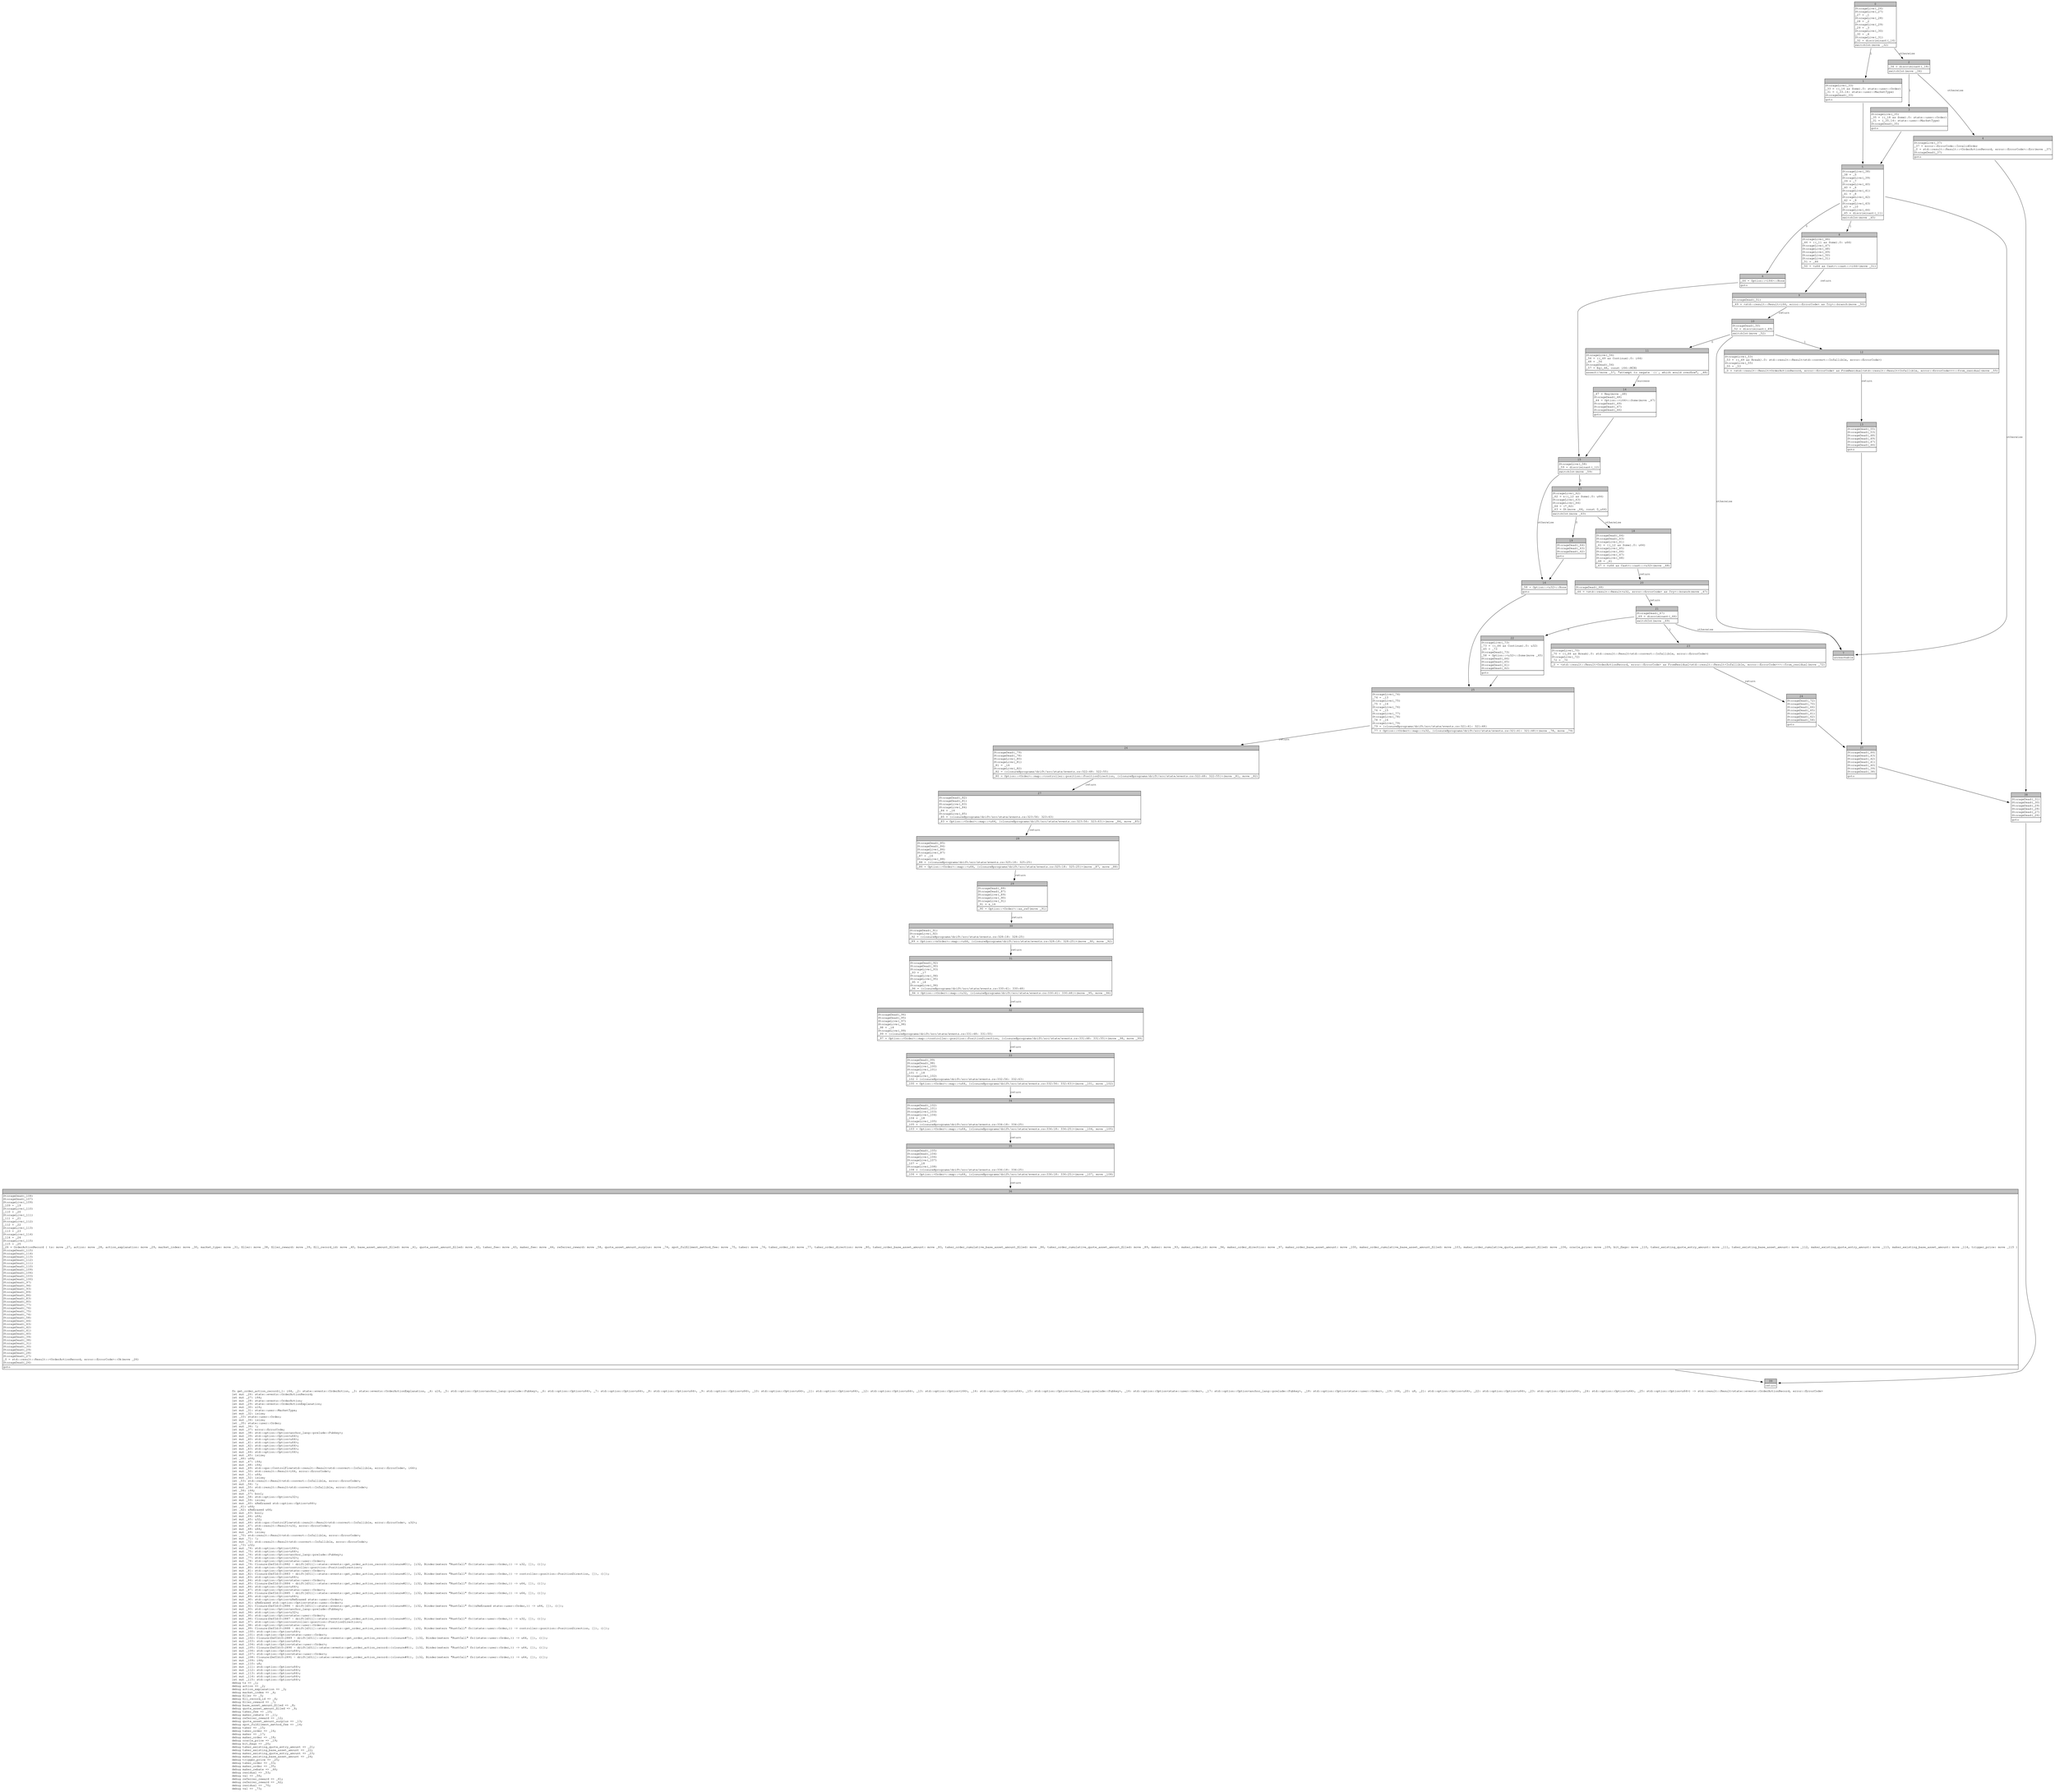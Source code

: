 digraph Mir_0_2881 {
    graph [fontname="Courier, monospace"];
    node [fontname="Courier, monospace"];
    edge [fontname="Courier, monospace"];
    label=<fn get_order_action_record(_1: i64, _2: state::events::OrderAction, _3: state::events::OrderActionExplanation, _4: u16, _5: std::option::Option&lt;anchor_lang::prelude::Pubkey&gt;, _6: std::option::Option&lt;u64&gt;, _7: std::option::Option&lt;u64&gt;, _8: std::option::Option&lt;u64&gt;, _9: std::option::Option&lt;u64&gt;, _10: std::option::Option&lt;u64&gt;, _11: std::option::Option&lt;u64&gt;, _12: std::option::Option&lt;u64&gt;, _13: std::option::Option&lt;i64&gt;, _14: std::option::Option&lt;u64&gt;, _15: std::option::Option&lt;anchor_lang::prelude::Pubkey&gt;, _16: std::option::Option&lt;state::user::Order&gt;, _17: std::option::Option&lt;anchor_lang::prelude::Pubkey&gt;, _18: std::option::Option&lt;state::user::Order&gt;, _19: i64, _20: u8, _21: std::option::Option&lt;u64&gt;, _22: std::option::Option&lt;u64&gt;, _23: std::option::Option&lt;u64&gt;, _24: std::option::Option&lt;u64&gt;, _25: std::option::Option&lt;u64&gt;) -&gt; std::result::Result&lt;state::events::OrderActionRecord, error::ErrorCode&gt;<br align="left"/>let mut _26: state::events::OrderActionRecord;<br align="left"/>let mut _27: i64;<br align="left"/>let mut _28: state::events::OrderAction;<br align="left"/>let mut _29: state::events::OrderActionExplanation;<br align="left"/>let mut _30: u16;<br align="left"/>let mut _31: state::user::MarketType;<br align="left"/>let mut _32: isize;<br align="left"/>let _33: state::user::Order;<br align="left"/>let mut _34: isize;<br align="left"/>let _35: state::user::Order;<br align="left"/>let mut _36: !;<br align="left"/>let mut _37: error::ErrorCode;<br align="left"/>let mut _38: std::option::Option&lt;anchor_lang::prelude::Pubkey&gt;;<br align="left"/>let mut _39: std::option::Option&lt;u64&gt;;<br align="left"/>let mut _40: std::option::Option&lt;u64&gt;;<br align="left"/>let mut _41: std::option::Option&lt;u64&gt;;<br align="left"/>let mut _42: std::option::Option&lt;u64&gt;;<br align="left"/>let mut _43: std::option::Option&lt;u64&gt;;<br align="left"/>let mut _44: std::option::Option&lt;i64&gt;;<br align="left"/>let mut _45: isize;<br align="left"/>let _46: u64;<br align="left"/>let mut _47: i64;<br align="left"/>let mut _48: i64;<br align="left"/>let mut _49: std::ops::ControlFlow&lt;std::result::Result&lt;std::convert::Infallible, error::ErrorCode&gt;, i64&gt;;<br align="left"/>let mut _50: std::result::Result&lt;i64, error::ErrorCode&gt;;<br align="left"/>let mut _51: u64;<br align="left"/>let mut _52: isize;<br align="left"/>let _53: std::result::Result&lt;std::convert::Infallible, error::ErrorCode&gt;;<br align="left"/>let mut _54: !;<br align="left"/>let mut _55: std::result::Result&lt;std::convert::Infallible, error::ErrorCode&gt;;<br align="left"/>let _56: i64;<br align="left"/>let mut _57: bool;<br align="left"/>let mut _58: std::option::Option&lt;u32&gt;;<br align="left"/>let mut _59: isize;<br align="left"/>let mut _60: &amp;ReErased std::option::Option&lt;u64&gt;;<br align="left"/>let _61: u64;<br align="left"/>let _62: &amp;ReErased u64;<br align="left"/>let mut _63: bool;<br align="left"/>let mut _64: u64;<br align="left"/>let mut _65: u32;<br align="left"/>let mut _66: std::ops::ControlFlow&lt;std::result::Result&lt;std::convert::Infallible, error::ErrorCode&gt;, u32&gt;;<br align="left"/>let mut _67: std::result::Result&lt;u32, error::ErrorCode&gt;;<br align="left"/>let mut _68: u64;<br align="left"/>let mut _69: isize;<br align="left"/>let _70: std::result::Result&lt;std::convert::Infallible, error::ErrorCode&gt;;<br align="left"/>let mut _71: !;<br align="left"/>let mut _72: std::result::Result&lt;std::convert::Infallible, error::ErrorCode&gt;;<br align="left"/>let _73: u32;<br align="left"/>let mut _74: std::option::Option&lt;i64&gt;;<br align="left"/>let mut _75: std::option::Option&lt;u64&gt;;<br align="left"/>let mut _76: std::option::Option&lt;anchor_lang::prelude::Pubkey&gt;;<br align="left"/>let mut _77: std::option::Option&lt;u32&gt;;<br align="left"/>let mut _78: std::option::Option&lt;state::user::Order&gt;;<br align="left"/>let mut _79: Closure(DefId(0:2882 ~ drift[d311]::state::events::get_order_action_record::{closure#0}), [i32, Binder(extern &quot;RustCall&quot; fn((state::user::Order,)) -&gt; u32, []), ()]);<br align="left"/>let mut _80: std::option::Option&lt;controller::position::PositionDirection&gt;;<br align="left"/>let mut _81: std::option::Option&lt;state::user::Order&gt;;<br align="left"/>let mut _82: Closure(DefId(0:2883 ~ drift[d311]::state::events::get_order_action_record::{closure#1}), [i32, Binder(extern &quot;RustCall&quot; fn((state::user::Order,)) -&gt; controller::position::PositionDirection, []), ()]);<br align="left"/>let mut _83: std::option::Option&lt;u64&gt;;<br align="left"/>let mut _84: std::option::Option&lt;state::user::Order&gt;;<br align="left"/>let mut _85: Closure(DefId(0:2884 ~ drift[d311]::state::events::get_order_action_record::{closure#2}), [i32, Binder(extern &quot;RustCall&quot; fn((state::user::Order,)) -&gt; u64, []), ()]);<br align="left"/>let mut _86: std::option::Option&lt;u64&gt;;<br align="left"/>let mut _87: std::option::Option&lt;state::user::Order&gt;;<br align="left"/>let mut _88: Closure(DefId(0:2885 ~ drift[d311]::state::events::get_order_action_record::{closure#3}), [i32, Binder(extern &quot;RustCall&quot; fn((state::user::Order,)) -&gt; u64, []), ()]);<br align="left"/>let mut _89: std::option::Option&lt;u64&gt;;<br align="left"/>let mut _90: std::option::Option&lt;&amp;ReErased state::user::Order&gt;;<br align="left"/>let mut _91: &amp;ReErased std::option::Option&lt;state::user::Order&gt;;<br align="left"/>let mut _92: Closure(DefId(0:2886 ~ drift[d311]::state::events::get_order_action_record::{closure#4}), [i32, Binder(extern &quot;RustCall&quot; fn((&amp;ReErased state::user::Order,)) -&gt; u64, []), ()]);<br align="left"/>let mut _93: std::option::Option&lt;anchor_lang::prelude::Pubkey&gt;;<br align="left"/>let mut _94: std::option::Option&lt;u32&gt;;<br align="left"/>let mut _95: std::option::Option&lt;state::user::Order&gt;;<br align="left"/>let mut _96: Closure(DefId(0:2887 ~ drift[d311]::state::events::get_order_action_record::{closure#5}), [i32, Binder(extern &quot;RustCall&quot; fn((state::user::Order,)) -&gt; u32, []), ()]);<br align="left"/>let mut _97: std::option::Option&lt;controller::position::PositionDirection&gt;;<br align="left"/>let mut _98: std::option::Option&lt;state::user::Order&gt;;<br align="left"/>let mut _99: Closure(DefId(0:2888 ~ drift[d311]::state::events::get_order_action_record::{closure#6}), [i32, Binder(extern &quot;RustCall&quot; fn((state::user::Order,)) -&gt; controller::position::PositionDirection, []), ()]);<br align="left"/>let mut _100: std::option::Option&lt;u64&gt;;<br align="left"/>let mut _101: std::option::Option&lt;state::user::Order&gt;;<br align="left"/>let mut _102: Closure(DefId(0:2889 ~ drift[d311]::state::events::get_order_action_record::{closure#7}), [i32, Binder(extern &quot;RustCall&quot; fn((state::user::Order,)) -&gt; u64, []), ()]);<br align="left"/>let mut _103: std::option::Option&lt;u64&gt;;<br align="left"/>let mut _104: std::option::Option&lt;state::user::Order&gt;;<br align="left"/>let mut _105: Closure(DefId(0:2890 ~ drift[d311]::state::events::get_order_action_record::{closure#8}), [i32, Binder(extern &quot;RustCall&quot; fn((state::user::Order,)) -&gt; u64, []), ()]);<br align="left"/>let mut _106: std::option::Option&lt;u64&gt;;<br align="left"/>let mut _107: std::option::Option&lt;state::user::Order&gt;;<br align="left"/>let mut _108: Closure(DefId(0:2891 ~ drift[d311]::state::events::get_order_action_record::{closure#9}), [i32, Binder(extern &quot;RustCall&quot; fn((state::user::Order,)) -&gt; u64, []), ()]);<br align="left"/>let mut _109: i64;<br align="left"/>let mut _110: u8;<br align="left"/>let mut _111: std::option::Option&lt;u64&gt;;<br align="left"/>let mut _112: std::option::Option&lt;u64&gt;;<br align="left"/>let mut _113: std::option::Option&lt;u64&gt;;<br align="left"/>let mut _114: std::option::Option&lt;u64&gt;;<br align="left"/>let mut _115: std::option::Option&lt;u64&gt;;<br align="left"/>debug ts =&gt; _1;<br align="left"/>debug action =&gt; _2;<br align="left"/>debug action_explanation =&gt; _3;<br align="left"/>debug market_index =&gt; _4;<br align="left"/>debug filler =&gt; _5;<br align="left"/>debug fill_record_id =&gt; _6;<br align="left"/>debug filler_reward =&gt; _7;<br align="left"/>debug base_asset_amount_filled =&gt; _8;<br align="left"/>debug quote_asset_amount_filled =&gt; _9;<br align="left"/>debug taker_fee =&gt; _10;<br align="left"/>debug maker_rebate =&gt; _11;<br align="left"/>debug referrer_reward =&gt; _12;<br align="left"/>debug quote_asset_amount_surplus =&gt; _13;<br align="left"/>debug spot_fulfillment_method_fee =&gt; _14;<br align="left"/>debug taker =&gt; _15;<br align="left"/>debug taker_order =&gt; _16;<br align="left"/>debug maker =&gt; _17;<br align="left"/>debug maker_order =&gt; _18;<br align="left"/>debug oracle_price =&gt; _19;<br align="left"/>debug bit_flags =&gt; _20;<br align="left"/>debug taker_existing_quote_entry_amount =&gt; _21;<br align="left"/>debug taker_existing_base_asset_amount =&gt; _22;<br align="left"/>debug maker_existing_quote_entry_amount =&gt; _23;<br align="left"/>debug maker_existing_base_asset_amount =&gt; _24;<br align="left"/>debug trigger_price =&gt; _25;<br align="left"/>debug taker_order =&gt; _33;<br align="left"/>debug maker_order =&gt; _35;<br align="left"/>debug maker_rebate =&gt; _46;<br align="left"/>debug residual =&gt; _53;<br align="left"/>debug val =&gt; _56;<br align="left"/>debug referrer_reward =&gt; _61;<br align="left"/>debug referrer_reward =&gt; _62;<br align="left"/>debug residual =&gt; _70;<br align="left"/>debug val =&gt; _73;<br align="left"/>>;
    bb0__0_2881 [shape="none", label=<<table border="0" cellborder="1" cellspacing="0"><tr><td bgcolor="gray" align="center" colspan="1">0</td></tr><tr><td align="left" balign="left">StorageLive(_26)<br/>StorageLive(_27)<br/>_27 = _1<br/>StorageLive(_28)<br/>_28 = _2<br/>StorageLive(_29)<br/>_29 = _3<br/>StorageLive(_30)<br/>_30 = _4<br/>StorageLive(_31)<br/>_32 = discriminant(_16)<br/></td></tr><tr><td align="left">switchInt(move _32)</td></tr></table>>];
    bb1__0_2881 [shape="none", label=<<table border="0" cellborder="1" cellspacing="0"><tr><td bgcolor="gray" align="center" colspan="1">1</td></tr><tr><td align="left" balign="left">StorageLive(_33)<br/>_33 = ((_16 as Some).0: state::user::Order)<br/>_31 = (_33.14: state::user::MarketType)<br/>StorageDead(_33)<br/></td></tr><tr><td align="left">goto</td></tr></table>>];
    bb2__0_2881 [shape="none", label=<<table border="0" cellborder="1" cellspacing="0"><tr><td bgcolor="gray" align="center" colspan="1">2</td></tr><tr><td align="left" balign="left">_34 = discriminant(_18)<br/></td></tr><tr><td align="left">switchInt(move _34)</td></tr></table>>];
    bb3__0_2881 [shape="none", label=<<table border="0" cellborder="1" cellspacing="0"><tr><td bgcolor="gray" align="center" colspan="1">3</td></tr><tr><td align="left" balign="left">StorageLive(_35)<br/>_35 = ((_18 as Some).0: state::user::Order)<br/>_31 = (_35.14: state::user::MarketType)<br/>StorageDead(_35)<br/></td></tr><tr><td align="left">goto</td></tr></table>>];
    bb4__0_2881 [shape="none", label=<<table border="0" cellborder="1" cellspacing="0"><tr><td bgcolor="gray" align="center" colspan="1">4</td></tr><tr><td align="left" balign="left">StorageLive(_37)<br/>_37 = error::ErrorCode::InvalidOrder<br/>_0 = std::result::Result::&lt;OrderActionRecord, error::ErrorCode&gt;::Err(move _37)<br/>StorageDead(_37)<br/></td></tr><tr><td align="left">goto</td></tr></table>>];
    bb5__0_2881 [shape="none", label=<<table border="0" cellborder="1" cellspacing="0"><tr><td bgcolor="gray" align="center" colspan="1">5</td></tr><tr><td align="left" balign="left">StorageLive(_38)<br/>_38 = _5<br/>StorageLive(_39)<br/>_39 = _7<br/>StorageLive(_40)<br/>_40 = _6<br/>StorageLive(_41)<br/>_41 = _8<br/>StorageLive(_42)<br/>_42 = _9<br/>StorageLive(_43)<br/>_43 = _10<br/>StorageLive(_44)<br/>_45 = discriminant(_11)<br/></td></tr><tr><td align="left">switchInt(move _45)</td></tr></table>>];
    bb6__0_2881 [shape="none", label=<<table border="0" cellborder="1" cellspacing="0"><tr><td bgcolor="gray" align="center" colspan="1">6</td></tr><tr><td align="left" balign="left">_44 = Option::&lt;i64&gt;::None<br/></td></tr><tr><td align="left">goto</td></tr></table>>];
    bb7__0_2881 [shape="none", label=<<table border="0" cellborder="1" cellspacing="0"><tr><td bgcolor="gray" align="center" colspan="1">7</td></tr><tr><td align="left">unreachable</td></tr></table>>];
    bb8__0_2881 [shape="none", label=<<table border="0" cellborder="1" cellspacing="0"><tr><td bgcolor="gray" align="center" colspan="1">8</td></tr><tr><td align="left" balign="left">StorageLive(_46)<br/>_46 = ((_11 as Some).0: u64)<br/>StorageLive(_47)<br/>StorageLive(_48)<br/>StorageLive(_49)<br/>StorageLive(_50)<br/>StorageLive(_51)<br/>_51 = _46<br/></td></tr><tr><td align="left">_50 = &lt;u64 as Cast&gt;::cast::&lt;i64&gt;(move _51)</td></tr></table>>];
    bb9__0_2881 [shape="none", label=<<table border="0" cellborder="1" cellspacing="0"><tr><td bgcolor="gray" align="center" colspan="1">9</td></tr><tr><td align="left" balign="left">StorageDead(_51)<br/></td></tr><tr><td align="left">_49 = &lt;std::result::Result&lt;i64, error::ErrorCode&gt; as Try&gt;::branch(move _50)</td></tr></table>>];
    bb10__0_2881 [shape="none", label=<<table border="0" cellborder="1" cellspacing="0"><tr><td bgcolor="gray" align="center" colspan="1">10</td></tr><tr><td align="left" balign="left">StorageDead(_50)<br/>_52 = discriminant(_49)<br/></td></tr><tr><td align="left">switchInt(move _52)</td></tr></table>>];
    bb11__0_2881 [shape="none", label=<<table border="0" cellborder="1" cellspacing="0"><tr><td bgcolor="gray" align="center" colspan="1">11</td></tr><tr><td align="left" balign="left">StorageLive(_56)<br/>_56 = ((_49 as Continue).0: i64)<br/>_48 = _56<br/>StorageDead(_56)<br/>_57 = Eq(_48, const i64::MIN)<br/></td></tr><tr><td align="left">assert(!move _57, &quot;attempt to negate `{}`, which would overflow&quot;, _48)</td></tr></table>>];
    bb12__0_2881 [shape="none", label=<<table border="0" cellborder="1" cellspacing="0"><tr><td bgcolor="gray" align="center" colspan="1">12</td></tr><tr><td align="left" balign="left">StorageLive(_53)<br/>_53 = ((_49 as Break).0: std::result::Result&lt;std::convert::Infallible, error::ErrorCode&gt;)<br/>StorageLive(_55)<br/>_55 = _53<br/></td></tr><tr><td align="left">_0 = &lt;std::result::Result&lt;OrderActionRecord, error::ErrorCode&gt; as FromResidual&lt;std::result::Result&lt;Infallible, error::ErrorCode&gt;&gt;&gt;::from_residual(move _55)</td></tr></table>>];
    bb13__0_2881 [shape="none", label=<<table border="0" cellborder="1" cellspacing="0"><tr><td bgcolor="gray" align="center" colspan="1">13</td></tr><tr><td align="left" balign="left">StorageDead(_55)<br/>StorageDead(_53)<br/>StorageDead(_48)<br/>StorageDead(_49)<br/>StorageDead(_47)<br/>StorageDead(_46)<br/></td></tr><tr><td align="left">goto</td></tr></table>>];
    bb14__0_2881 [shape="none", label=<<table border="0" cellborder="1" cellspacing="0"><tr><td bgcolor="gray" align="center" colspan="1">14</td></tr><tr><td align="left" balign="left">_47 = Neg(move _48)<br/>StorageDead(_48)<br/>_44 = Option::&lt;i64&gt;::Some(move _47)<br/>StorageDead(_49)<br/>StorageDead(_47)<br/>StorageDead(_46)<br/></td></tr><tr><td align="left">goto</td></tr></table>>];
    bb15__0_2881 [shape="none", label=<<table border="0" cellborder="1" cellspacing="0"><tr><td bgcolor="gray" align="center" colspan="1">15</td></tr><tr><td align="left" balign="left">StorageLive(_58)<br/>_59 = discriminant(_12)<br/></td></tr><tr><td align="left">switchInt(move _59)</td></tr></table>>];
    bb16__0_2881 [shape="none", label=<<table border="0" cellborder="1" cellspacing="0"><tr><td bgcolor="gray" align="center" colspan="1">16</td></tr><tr><td align="left" balign="left">_58 = Option::&lt;u32&gt;::None<br/></td></tr><tr><td align="left">goto</td></tr></table>>];
    bb17__0_2881 [shape="none", label=<<table border="0" cellborder="1" cellspacing="0"><tr><td bgcolor="gray" align="center" colspan="1">17</td></tr><tr><td align="left" balign="left">StorageLive(_62)<br/>_62 = &amp;((_12 as Some).0: u64)<br/>StorageLive(_63)<br/>StorageLive(_64)<br/>_64 = (*_62)<br/>_63 = Gt(move _64, const 0_u64)<br/></td></tr><tr><td align="left">switchInt(move _63)</td></tr></table>>];
    bb18__0_2881 [shape="none", label=<<table border="0" cellborder="1" cellspacing="0"><tr><td bgcolor="gray" align="center" colspan="1">18</td></tr><tr><td align="left" balign="left">StorageDead(_64)<br/>StorageDead(_63)<br/>StorageLive(_61)<br/>_61 = ((_12 as Some).0: u64)<br/>StorageLive(_65)<br/>StorageLive(_66)<br/>StorageLive(_67)<br/>StorageLive(_68)<br/>_68 = _61<br/></td></tr><tr><td align="left">_67 = &lt;u64 as Cast&gt;::cast::&lt;u32&gt;(move _68)</td></tr></table>>];
    bb19__0_2881 [shape="none", label=<<table border="0" cellborder="1" cellspacing="0"><tr><td bgcolor="gray" align="center" colspan="1">19</td></tr><tr><td align="left" balign="left">StorageDead(_64)<br/>StorageDead(_63)<br/>StorageDead(_62)<br/></td></tr><tr><td align="left">goto</td></tr></table>>];
    bb20__0_2881 [shape="none", label=<<table border="0" cellborder="1" cellspacing="0"><tr><td bgcolor="gray" align="center" colspan="1">20</td></tr><tr><td align="left" balign="left">StorageDead(_68)<br/></td></tr><tr><td align="left">_66 = &lt;std::result::Result&lt;u32, error::ErrorCode&gt; as Try&gt;::branch(move _67)</td></tr></table>>];
    bb21__0_2881 [shape="none", label=<<table border="0" cellborder="1" cellspacing="0"><tr><td bgcolor="gray" align="center" colspan="1">21</td></tr><tr><td align="left" balign="left">StorageDead(_67)<br/>_69 = discriminant(_66)<br/></td></tr><tr><td align="left">switchInt(move _69)</td></tr></table>>];
    bb22__0_2881 [shape="none", label=<<table border="0" cellborder="1" cellspacing="0"><tr><td bgcolor="gray" align="center" colspan="1">22</td></tr><tr><td align="left" balign="left">StorageLive(_73)<br/>_73 = ((_66 as Continue).0: u32)<br/>_65 = _73<br/>StorageDead(_73)<br/>_58 = Option::&lt;u32&gt;::Some(move _65)<br/>StorageDead(_66)<br/>StorageDead(_65)<br/>StorageDead(_61)<br/>StorageDead(_62)<br/></td></tr><tr><td align="left">goto</td></tr></table>>];
    bb23__0_2881 [shape="none", label=<<table border="0" cellborder="1" cellspacing="0"><tr><td bgcolor="gray" align="center" colspan="1">23</td></tr><tr><td align="left" balign="left">StorageLive(_70)<br/>_70 = ((_66 as Break).0: std::result::Result&lt;std::convert::Infallible, error::ErrorCode&gt;)<br/>StorageLive(_72)<br/>_72 = _70<br/></td></tr><tr><td align="left">_0 = &lt;std::result::Result&lt;OrderActionRecord, error::ErrorCode&gt; as FromResidual&lt;std::result::Result&lt;Infallible, error::ErrorCode&gt;&gt;&gt;::from_residual(move _72)</td></tr></table>>];
    bb24__0_2881 [shape="none", label=<<table border="0" cellborder="1" cellspacing="0"><tr><td bgcolor="gray" align="center" colspan="1">24</td></tr><tr><td align="left" balign="left">StorageDead(_72)<br/>StorageDead(_70)<br/>StorageDead(_66)<br/>StorageDead(_65)<br/>StorageDead(_61)<br/>StorageDead(_62)<br/>StorageDead(_58)<br/></td></tr><tr><td align="left">goto</td></tr></table>>];
    bb25__0_2881 [shape="none", label=<<table border="0" cellborder="1" cellspacing="0"><tr><td bgcolor="gray" align="center" colspan="1">25</td></tr><tr><td align="left" balign="left">StorageLive(_74)<br/>_74 = _13<br/>StorageLive(_75)<br/>_75 = _14<br/>StorageLive(_76)<br/>_76 = _15<br/>StorageLive(_77)<br/>StorageLive(_78)<br/>_78 = _16<br/>StorageLive(_79)<br/>_79 = {closure@programs/drift/src/state/events.rs:321:41: 321:48}<br/></td></tr><tr><td align="left">_77 = Option::&lt;Order&gt;::map::&lt;u32, {closure@programs/drift/src/state/events.rs:321:41: 321:48}&gt;(move _78, move _79)</td></tr></table>>];
    bb26__0_2881 [shape="none", label=<<table border="0" cellborder="1" cellspacing="0"><tr><td bgcolor="gray" align="center" colspan="1">26</td></tr><tr><td align="left" balign="left">StorageDead(_79)<br/>StorageDead(_78)<br/>StorageLive(_80)<br/>StorageLive(_81)<br/>_81 = _16<br/>StorageLive(_82)<br/>_82 = {closure@programs/drift/src/state/events.rs:322:48: 322:55}<br/></td></tr><tr><td align="left">_80 = Option::&lt;Order&gt;::map::&lt;controller::position::PositionDirection, {closure@programs/drift/src/state/events.rs:322:48: 322:55}&gt;(move _81, move _82)</td></tr></table>>];
    bb27__0_2881 [shape="none", label=<<table border="0" cellborder="1" cellspacing="0"><tr><td bgcolor="gray" align="center" colspan="1">27</td></tr><tr><td align="left" balign="left">StorageDead(_82)<br/>StorageDead(_81)<br/>StorageLive(_83)<br/>StorageLive(_84)<br/>_84 = _16<br/>StorageLive(_85)<br/>_85 = {closure@programs/drift/src/state/events.rs:323:56: 323:63}<br/></td></tr><tr><td align="left">_83 = Option::&lt;Order&gt;::map::&lt;u64, {closure@programs/drift/src/state/events.rs:323:56: 323:63}&gt;(move _84, move _85)</td></tr></table>>];
    bb28__0_2881 [shape="none", label=<<table border="0" cellborder="1" cellspacing="0"><tr><td bgcolor="gray" align="center" colspan="1">28</td></tr><tr><td align="left" balign="left">StorageDead(_85)<br/>StorageDead(_84)<br/>StorageLive(_86)<br/>StorageLive(_87)<br/>_87 = _16<br/>StorageLive(_88)<br/>_88 = {closure@programs/drift/src/state/events.rs:325:18: 325:25}<br/></td></tr><tr><td align="left">_86 = Option::&lt;Order&gt;::map::&lt;u64, {closure@programs/drift/src/state/events.rs:325:18: 325:25}&gt;(move _87, move _88)</td></tr></table>>];
    bb29__0_2881 [shape="none", label=<<table border="0" cellborder="1" cellspacing="0"><tr><td bgcolor="gray" align="center" colspan="1">29</td></tr><tr><td align="left" balign="left">StorageDead(_88)<br/>StorageDead(_87)<br/>StorageLive(_89)<br/>StorageLive(_90)<br/>StorageLive(_91)<br/>_91 = &amp;_16<br/></td></tr><tr><td align="left">_90 = Option::&lt;Order&gt;::as_ref(move _91)</td></tr></table>>];
    bb30__0_2881 [shape="none", label=<<table border="0" cellborder="1" cellspacing="0"><tr><td bgcolor="gray" align="center" colspan="1">30</td></tr><tr><td align="left" balign="left">StorageDead(_91)<br/>StorageLive(_92)<br/>_92 = {closure@programs/drift/src/state/events.rs:328:18: 328:25}<br/></td></tr><tr><td align="left">_89 = Option::&lt;&amp;Order&gt;::map::&lt;u64, {closure@programs/drift/src/state/events.rs:328:18: 328:25}&gt;(move _90, move _92)</td></tr></table>>];
    bb31__0_2881 [shape="none", label=<<table border="0" cellborder="1" cellspacing="0"><tr><td bgcolor="gray" align="center" colspan="1">31</td></tr><tr><td align="left" balign="left">StorageDead(_92)<br/>StorageDead(_90)<br/>StorageLive(_93)<br/>_93 = _17<br/>StorageLive(_94)<br/>StorageLive(_95)<br/>_95 = _18<br/>StorageLive(_96)<br/>_96 = {closure@programs/drift/src/state/events.rs:330:41: 330:48}<br/></td></tr><tr><td align="left">_94 = Option::&lt;Order&gt;::map::&lt;u32, {closure@programs/drift/src/state/events.rs:330:41: 330:48}&gt;(move _95, move _96)</td></tr></table>>];
    bb32__0_2881 [shape="none", label=<<table border="0" cellborder="1" cellspacing="0"><tr><td bgcolor="gray" align="center" colspan="1">32</td></tr><tr><td align="left" balign="left">StorageDead(_96)<br/>StorageDead(_95)<br/>StorageLive(_97)<br/>StorageLive(_98)<br/>_98 = _18<br/>StorageLive(_99)<br/>_99 = {closure@programs/drift/src/state/events.rs:331:48: 331:55}<br/></td></tr><tr><td align="left">_97 = Option::&lt;Order&gt;::map::&lt;controller::position::PositionDirection, {closure@programs/drift/src/state/events.rs:331:48: 331:55}&gt;(move _98, move _99)</td></tr></table>>];
    bb33__0_2881 [shape="none", label=<<table border="0" cellborder="1" cellspacing="0"><tr><td bgcolor="gray" align="center" colspan="1">33</td></tr><tr><td align="left" balign="left">StorageDead(_99)<br/>StorageDead(_98)<br/>StorageLive(_100)<br/>StorageLive(_101)<br/>_101 = _18<br/>StorageLive(_102)<br/>_102 = {closure@programs/drift/src/state/events.rs:332:56: 332:63}<br/></td></tr><tr><td align="left">_100 = Option::&lt;Order&gt;::map::&lt;u64, {closure@programs/drift/src/state/events.rs:332:56: 332:63}&gt;(move _101, move _102)</td></tr></table>>];
    bb34__0_2881 [shape="none", label=<<table border="0" cellborder="1" cellspacing="0"><tr><td bgcolor="gray" align="center" colspan="1">34</td></tr><tr><td align="left" balign="left">StorageDead(_102)<br/>StorageDead(_101)<br/>StorageLive(_103)<br/>StorageLive(_104)<br/>_104 = _18<br/>StorageLive(_105)<br/>_105 = {closure@programs/drift/src/state/events.rs:334:18: 334:25}<br/></td></tr><tr><td align="left">_103 = Option::&lt;Order&gt;::map::&lt;u64, {closure@programs/drift/src/state/events.rs:334:18: 334:25}&gt;(move _104, move _105)</td></tr></table>>];
    bb35__0_2881 [shape="none", label=<<table border="0" cellborder="1" cellspacing="0"><tr><td bgcolor="gray" align="center" colspan="1">35</td></tr><tr><td align="left" balign="left">StorageDead(_105)<br/>StorageDead(_104)<br/>StorageLive(_106)<br/>StorageLive(_107)<br/>_107 = _18<br/>StorageLive(_108)<br/>_108 = {closure@programs/drift/src/state/events.rs:336:18: 336:25}<br/></td></tr><tr><td align="left">_106 = Option::&lt;Order&gt;::map::&lt;u64, {closure@programs/drift/src/state/events.rs:336:18: 336:25}&gt;(move _107, move _108)</td></tr></table>>];
    bb36__0_2881 [shape="none", label=<<table border="0" cellborder="1" cellspacing="0"><tr><td bgcolor="gray" align="center" colspan="1">36</td></tr><tr><td align="left" balign="left">StorageDead(_108)<br/>StorageDead(_107)<br/>StorageLive(_109)<br/>_109 = _19<br/>StorageLive(_110)<br/>_110 = _20<br/>StorageLive(_111)<br/>_111 = _21<br/>StorageLive(_112)<br/>_112 = _22<br/>StorageLive(_113)<br/>_113 = _23<br/>StorageLive(_114)<br/>_114 = _24<br/>StorageLive(_115)<br/>_115 = _25<br/>_26 = OrderActionRecord { ts: move _27, action: move _28, action_explanation: move _29, market_index: move _30, market_type: move _31, filler: move _38, filler_reward: move _39, fill_record_id: move _40, base_asset_amount_filled: move _41, quote_asset_amount_filled: move _42, taker_fee: move _43, maker_fee: move _44, referrer_reward: move _58, quote_asset_amount_surplus: move _74, spot_fulfillment_method_fee: move _75, taker: move _76, taker_order_id: move _77, taker_order_direction: move _80, taker_order_base_asset_amount: move _83, taker_order_cumulative_base_asset_amount_filled: move _86, taker_order_cumulative_quote_asset_amount_filled: move _89, maker: move _93, maker_order_id: move _94, maker_order_direction: move _97, maker_order_base_asset_amount: move _100, maker_order_cumulative_base_asset_amount_filled: move _103, maker_order_cumulative_quote_asset_amount_filled: move _106, oracle_price: move _109, bit_flags: move _110, taker_existing_quote_entry_amount: move _111, taker_existing_base_asset_amount: move _112, maker_existing_quote_entry_amount: move _113, maker_existing_base_asset_amount: move _114, trigger_price: move _115 }<br/>StorageDead(_115)<br/>StorageDead(_114)<br/>StorageDead(_113)<br/>StorageDead(_112)<br/>StorageDead(_111)<br/>StorageDead(_110)<br/>StorageDead(_109)<br/>StorageDead(_106)<br/>StorageDead(_103)<br/>StorageDead(_100)<br/>StorageDead(_97)<br/>StorageDead(_94)<br/>StorageDead(_93)<br/>StorageDead(_89)<br/>StorageDead(_86)<br/>StorageDead(_83)<br/>StorageDead(_80)<br/>StorageDead(_77)<br/>StorageDead(_76)<br/>StorageDead(_75)<br/>StorageDead(_74)<br/>StorageDead(_58)<br/>StorageDead(_44)<br/>StorageDead(_43)<br/>StorageDead(_42)<br/>StorageDead(_41)<br/>StorageDead(_40)<br/>StorageDead(_39)<br/>StorageDead(_38)<br/>StorageDead(_31)<br/>StorageDead(_30)<br/>StorageDead(_29)<br/>StorageDead(_28)<br/>StorageDead(_27)<br/>_0 = std::result::Result::&lt;OrderActionRecord, error::ErrorCode&gt;::Ok(move _26)<br/>StorageDead(_26)<br/></td></tr><tr><td align="left">goto</td></tr></table>>];
    bb37__0_2881 [shape="none", label=<<table border="0" cellborder="1" cellspacing="0"><tr><td bgcolor="gray" align="center" colspan="1">37</td></tr><tr><td align="left" balign="left">StorageDead(_44)<br/>StorageDead(_43)<br/>StorageDead(_42)<br/>StorageDead(_41)<br/>StorageDead(_40)<br/>StorageDead(_39)<br/>StorageDead(_38)<br/></td></tr><tr><td align="left">goto</td></tr></table>>];
    bb38__0_2881 [shape="none", label=<<table border="0" cellborder="1" cellspacing="0"><tr><td bgcolor="gray" align="center" colspan="1">38</td></tr><tr><td align="left" balign="left">StorageDead(_31)<br/>StorageDead(_30)<br/>StorageDead(_29)<br/>StorageDead(_28)<br/>StorageDead(_27)<br/>StorageDead(_26)<br/></td></tr><tr><td align="left">goto</td></tr></table>>];
    bb39__0_2881 [shape="none", label=<<table border="0" cellborder="1" cellspacing="0"><tr><td bgcolor="gray" align="center" colspan="1">39</td></tr><tr><td align="left">return</td></tr></table>>];
    bb0__0_2881 -> bb1__0_2881 [label="1"];
    bb0__0_2881 -> bb2__0_2881 [label="otherwise"];
    bb1__0_2881 -> bb5__0_2881 [label=""];
    bb2__0_2881 -> bb3__0_2881 [label="1"];
    bb2__0_2881 -> bb4__0_2881 [label="otherwise"];
    bb3__0_2881 -> bb5__0_2881 [label=""];
    bb4__0_2881 -> bb38__0_2881 [label=""];
    bb5__0_2881 -> bb6__0_2881 [label="0"];
    bb5__0_2881 -> bb8__0_2881 [label="1"];
    bb5__0_2881 -> bb7__0_2881 [label="otherwise"];
    bb6__0_2881 -> bb15__0_2881 [label=""];
    bb8__0_2881 -> bb9__0_2881 [label="return"];
    bb9__0_2881 -> bb10__0_2881 [label="return"];
    bb10__0_2881 -> bb11__0_2881 [label="0"];
    bb10__0_2881 -> bb12__0_2881 [label="1"];
    bb10__0_2881 -> bb7__0_2881 [label="otherwise"];
    bb11__0_2881 -> bb14__0_2881 [label="success"];
    bb12__0_2881 -> bb13__0_2881 [label="return"];
    bb13__0_2881 -> bb37__0_2881 [label=""];
    bb14__0_2881 -> bb15__0_2881 [label=""];
    bb15__0_2881 -> bb17__0_2881 [label="1"];
    bb15__0_2881 -> bb16__0_2881 [label="otherwise"];
    bb16__0_2881 -> bb25__0_2881 [label=""];
    bb17__0_2881 -> bb19__0_2881 [label="0"];
    bb17__0_2881 -> bb18__0_2881 [label="otherwise"];
    bb18__0_2881 -> bb20__0_2881 [label="return"];
    bb19__0_2881 -> bb16__0_2881 [label=""];
    bb20__0_2881 -> bb21__0_2881 [label="return"];
    bb21__0_2881 -> bb22__0_2881 [label="0"];
    bb21__0_2881 -> bb23__0_2881 [label="1"];
    bb21__0_2881 -> bb7__0_2881 [label="otherwise"];
    bb22__0_2881 -> bb25__0_2881 [label=""];
    bb23__0_2881 -> bb24__0_2881 [label="return"];
    bb24__0_2881 -> bb37__0_2881 [label=""];
    bb25__0_2881 -> bb26__0_2881 [label="return"];
    bb26__0_2881 -> bb27__0_2881 [label="return"];
    bb27__0_2881 -> bb28__0_2881 [label="return"];
    bb28__0_2881 -> bb29__0_2881 [label="return"];
    bb29__0_2881 -> bb30__0_2881 [label="return"];
    bb30__0_2881 -> bb31__0_2881 [label="return"];
    bb31__0_2881 -> bb32__0_2881 [label="return"];
    bb32__0_2881 -> bb33__0_2881 [label="return"];
    bb33__0_2881 -> bb34__0_2881 [label="return"];
    bb34__0_2881 -> bb35__0_2881 [label="return"];
    bb35__0_2881 -> bb36__0_2881 [label="return"];
    bb36__0_2881 -> bb39__0_2881 [label=""];
    bb37__0_2881 -> bb38__0_2881 [label=""];
    bb38__0_2881 -> bb39__0_2881 [label=""];
}
